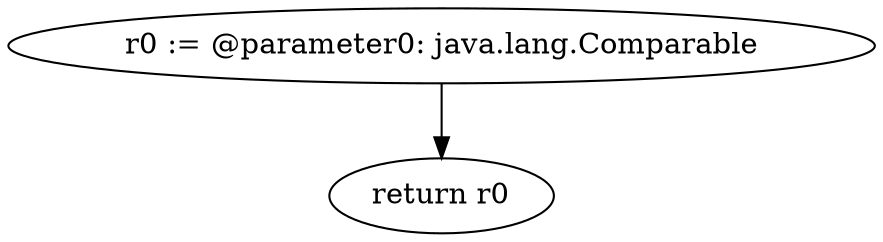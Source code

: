 digraph "unitGraph" {
    "r0 := @parameter0: java.lang.Comparable"
    "return r0"
    "r0 := @parameter0: java.lang.Comparable"->"return r0";
}

